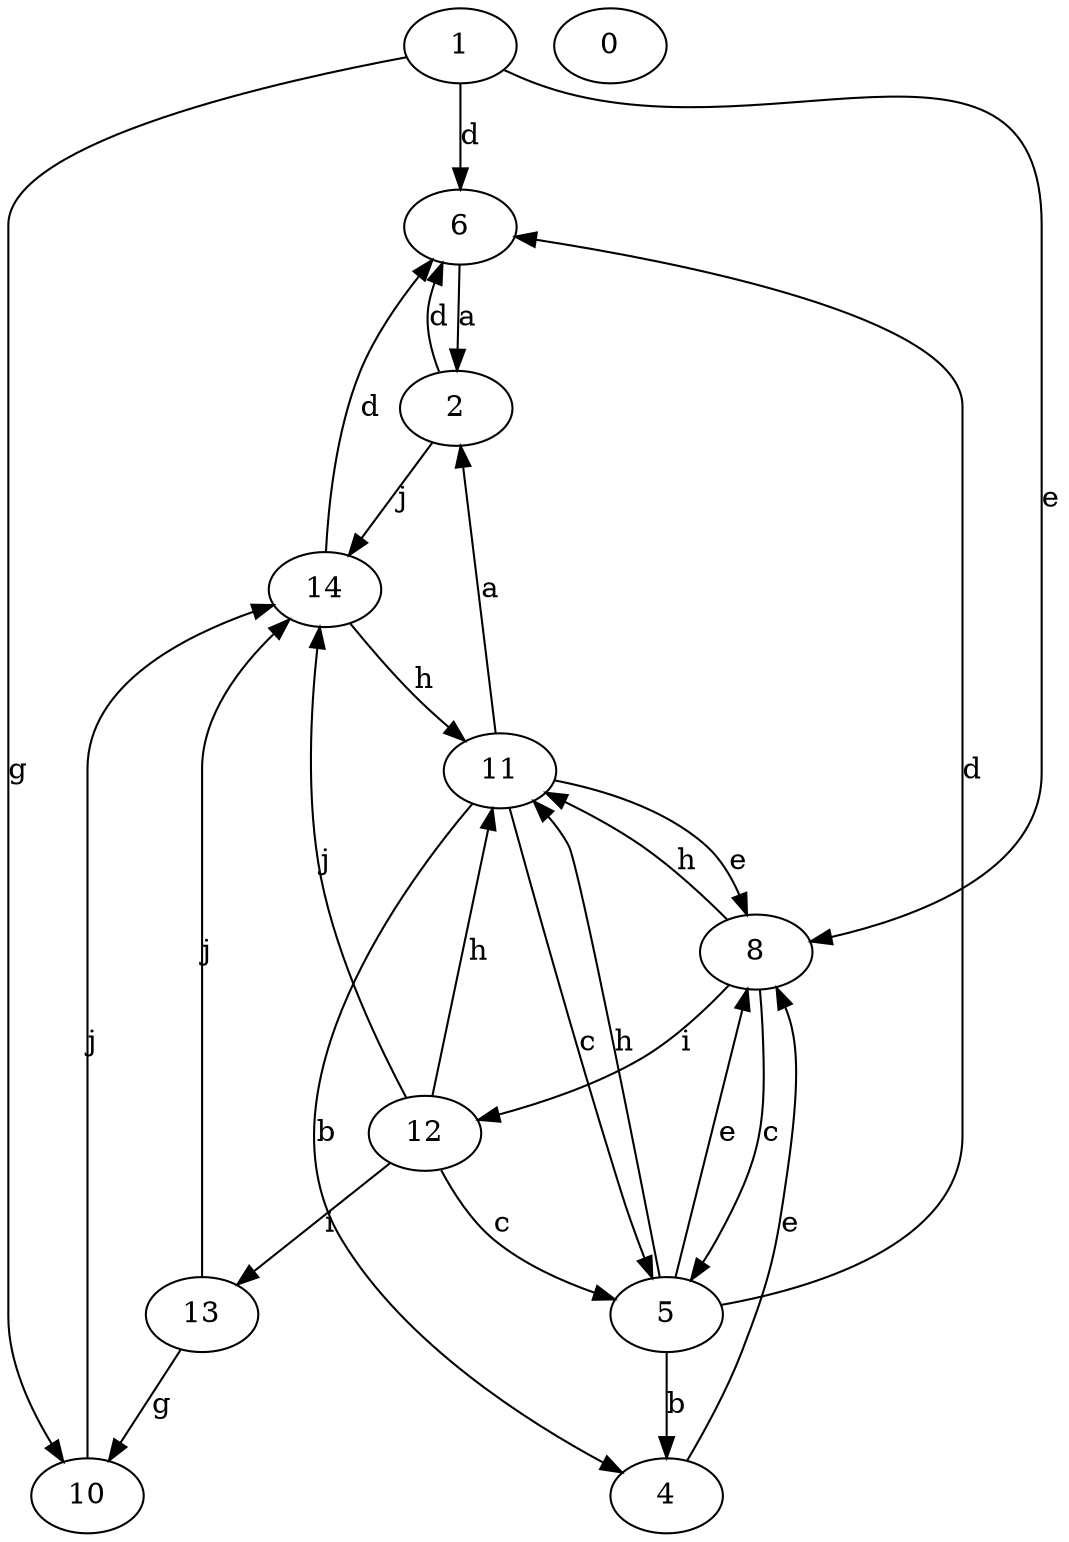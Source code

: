 strict digraph  {
1;
2;
4;
5;
6;
0;
8;
10;
11;
12;
13;
14;
1 -> 6  [label=d];
1 -> 8  [label=e];
1 -> 10  [label=g];
2 -> 6  [label=d];
2 -> 14  [label=j];
4 -> 8  [label=e];
5 -> 4  [label=b];
5 -> 6  [label=d];
5 -> 8  [label=e];
5 -> 11  [label=h];
6 -> 2  [label=a];
8 -> 5  [label=c];
8 -> 11  [label=h];
8 -> 12  [label=i];
10 -> 14  [label=j];
11 -> 2  [label=a];
11 -> 4  [label=b];
11 -> 5  [label=c];
11 -> 8  [label=e];
12 -> 5  [label=c];
12 -> 11  [label=h];
12 -> 13  [label=i];
12 -> 14  [label=j];
13 -> 10  [label=g];
13 -> 14  [label=j];
14 -> 6  [label=d];
14 -> 11  [label=h];
}
